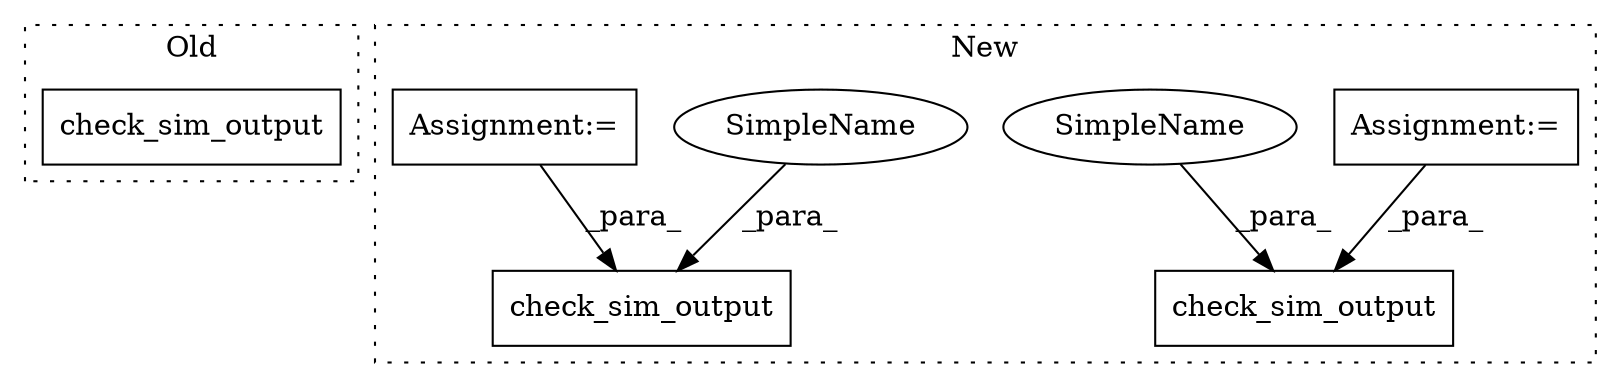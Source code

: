 digraph G {
subgraph cluster0 {
1 [label="check_sim_output" a="32" s="2387,2453" l="17,1" shape="box"];
label = "Old";
style="dotted";
}
subgraph cluster1 {
2 [label="check_sim_output" a="32" s="3180,3225" l="17,1" shape="box"];
3 [label="Assignment:=" a="7" s="3132" l="1" shape="box"];
4 [label="check_sim_output" a="32" s="2992,3030" l="17,1" shape="box"];
5 [label="Assignment:=" a="7" s="2948" l="1" shape="box"];
6 [label="SimpleName" a="42" s="3203" l="15" shape="ellipse"];
7 [label="SimpleName" a="42" s="3015" l="15" shape="ellipse"];
label = "New";
style="dotted";
}
3 -> 2 [label="_para_"];
5 -> 4 [label="_para_"];
6 -> 2 [label="_para_"];
7 -> 4 [label="_para_"];
}
